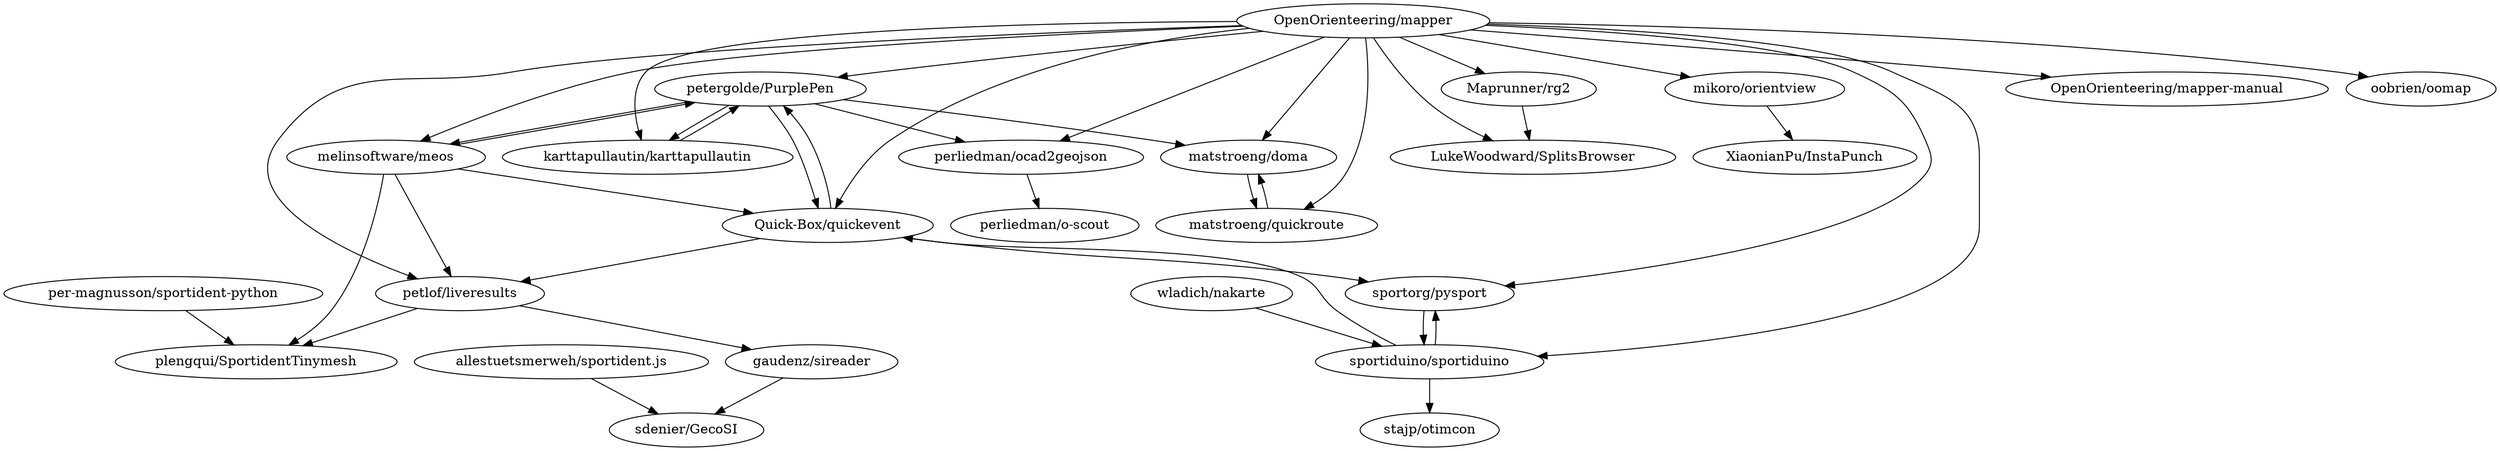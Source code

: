 digraph G {
"petergolde/PurplePen" -> "melinsoftware/meos"
"petergolde/PurplePen" -> "karttapullautin/karttapullautin"
"petergolde/PurplePen" -> "perliedman/ocad2geojson"
"petergolde/PurplePen" -> "Quick-Box/quickevent"
"petergolde/PurplePen" -> "matstroeng/doma"
"perliedman/ocad2geojson" -> "perliedman/o-scout"
"allestuetsmerweh/sportident.js" -> "sdenier/GecoSI"
"melinsoftware/meos" -> "petergolde/PurplePen"
"melinsoftware/meos" -> "petlof/liveresults"
"melinsoftware/meos" -> "Quick-Box/quickevent"
"melinsoftware/meos" -> "plengqui/SportidentTinymesh"
"Maprunner/rg2" -> "LukeWoodward/SplitsBrowser"
"per-magnusson/sportident-python" -> "plengqui/SportidentTinymesh"
"petlof/liveresults" -> "plengqui/SportidentTinymesh"
"petlof/liveresults" -> "gaudenz/sireader"
"mikoro/orientview" -> "XiaonianPu/InstaPunch"
"Quick-Box/quickevent" -> "petlof/liveresults"
"Quick-Box/quickevent" -> "sportorg/pysport"
"Quick-Box/quickevent" -> "petergolde/PurplePen"
"OpenOrienteering/mapper" -> "petergolde/PurplePen"
"OpenOrienteering/mapper" -> "perliedman/ocad2geojson"
"OpenOrienteering/mapper" -> "melinsoftware/meos"
"OpenOrienteering/mapper" -> "sportorg/pysport"
"OpenOrienteering/mapper" -> "Quick-Box/quickevent"
"OpenOrienteering/mapper" -> "matstroeng/doma"
"OpenOrienteering/mapper" -> "Maprunner/rg2"
"OpenOrienteering/mapper" -> "sportiduino/sportiduino"
"OpenOrienteering/mapper" -> "karttapullautin/karttapullautin"
"OpenOrienteering/mapper" -> "OpenOrienteering/mapper-manual"
"OpenOrienteering/mapper" -> "mikoro/orientview"
"OpenOrienteering/mapper" -> "oobrien/oomap"
"OpenOrienteering/mapper" -> "petlof/liveresults"
"OpenOrienteering/mapper" -> "LukeWoodward/SplitsBrowser"
"OpenOrienteering/mapper" -> "matstroeng/quickroute"
"matstroeng/quickroute" -> "matstroeng/doma"
"karttapullautin/karttapullautin" -> "petergolde/PurplePen"
"wladich/nakarte" -> "sportiduino/sportiduino"
"sportiduino/sportiduino" -> "sportorg/pysport"
"sportiduino/sportiduino" -> "stajp/otimcon"
"sportiduino/sportiduino" -> "Quick-Box/quickevent"
"matstroeng/doma" -> "matstroeng/quickroute"
"sportorg/pysport" -> "sportiduino/sportiduino"
"gaudenz/sireader" -> "sdenier/GecoSI"
"petergolde/PurplePen" ["l"="1.701,46.899"]
"melinsoftware/meos" ["l"="1.693,46.916"]
"karttapullautin/karttapullautin" ["l"="1.704,46.884"]
"perliedman/ocad2geojson" ["l"="1.741,46.905"]
"Quick-Box/quickevent" ["l"="1.684,46.906"]
"matstroeng/doma" ["l"="1.72,46.887"]
"perliedman/o-scout" ["l"="1.768,46.904"]
"allestuetsmerweh/sportident.js" ["l"="1.698,46.978"]
"sdenier/GecoSI" ["l"="1.697,46.965"]
"petlof/liveresults" ["l"="1.694,46.928"]
"plengqui/SportidentTinymesh" ["l"="1.674,46.932"]
"Maprunner/rg2" ["l"="1.734,46.928"]
"LukeWoodward/SplitsBrowser" ["l"="1.72,46.923"]
"per-magnusson/sportident-python" ["l"="1.656,46.943"]
"gaudenz/sireader" ["l"="1.695,46.948"]
"mikoro/orientview" ["l"="1.751,46.918"]
"XiaonianPu/InstaPunch" ["l"="1.769,46.926"]
"sportorg/pysport" ["l"="1.685,46.892"]
"OpenOrienteering/mapper" ["l"="1.717,46.905"]
"sportiduino/sportiduino" ["l"="1.667,46.893"]
"OpenOrienteering/mapper-manual" ["l"="1.748,46.896"]
"oobrien/oomap" ["l"="1.742,46.881"]
"matstroeng/quickroute" ["l"="1.734,46.892"]
"wladich/nakarte" ["l"="1.639,46.876"]
"stajp/otimcon" ["l"="1.643,46.898"]
}